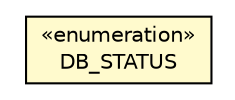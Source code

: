 #!/usr/local/bin/dot
#
# Class diagram 
# Generated by UMLGraph version R5_6-24-gf6e263 (http://www.umlgraph.org/)
#

digraph G {
	edge [fontname="Helvetica",fontsize=10,labelfontname="Helvetica",labelfontsize=10];
	node [fontname="Helvetica",fontsize=10,shape=plaintext];
	nodesep=0.25;
	ranksep=0.5;
	// com.orientechnologies.orient.server.distributed.ODistributedServerManager.DB_STATUS
	c1570465 [label=<<table title="com.orientechnologies.orient.server.distributed.ODistributedServerManager.DB_STATUS" border="0" cellborder="1" cellspacing="0" cellpadding="2" port="p" bgcolor="lemonChiffon" href="./ODistributedServerManager.DB_STATUS.html">
		<tr><td><table border="0" cellspacing="0" cellpadding="1">
<tr><td align="center" balign="center"> &#171;enumeration&#187; </td></tr>
<tr><td align="center" balign="center"> DB_STATUS </td></tr>
		</table></td></tr>
		</table>>, URL="./ODistributedServerManager.DB_STATUS.html", fontname="Helvetica", fontcolor="black", fontsize=10.0];
}

